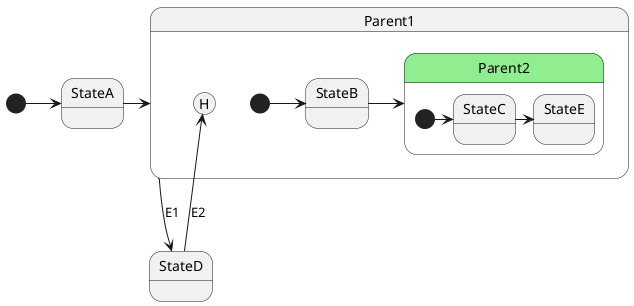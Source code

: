 @startuml

state StateD

[*] -> StateA
StateA -> Parent1

state Parent1 {
    [*] -> StateB
    StateB -> Parent2

    state Parent2#LightGreen {
        [*] -> StateC
        StateC -> StateE
    }

    StateD -up-> [H]: E2
}

Parent1 -down-> StateD: E1

@enduml